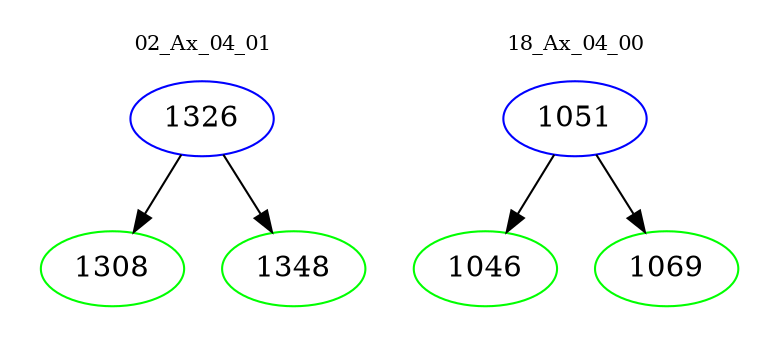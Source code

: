 digraph{
subgraph cluster_0 {
color = white
label = "02_Ax_04_01";
fontsize=10;
T0_1326 [label="1326", color="blue"]
T0_1326 -> T0_1308 [color="black"]
T0_1308 [label="1308", color="green"]
T0_1326 -> T0_1348 [color="black"]
T0_1348 [label="1348", color="green"]
}
subgraph cluster_1 {
color = white
label = "18_Ax_04_00";
fontsize=10;
T1_1051 [label="1051", color="blue"]
T1_1051 -> T1_1046 [color="black"]
T1_1046 [label="1046", color="green"]
T1_1051 -> T1_1069 [color="black"]
T1_1069 [label="1069", color="green"]
}
}
